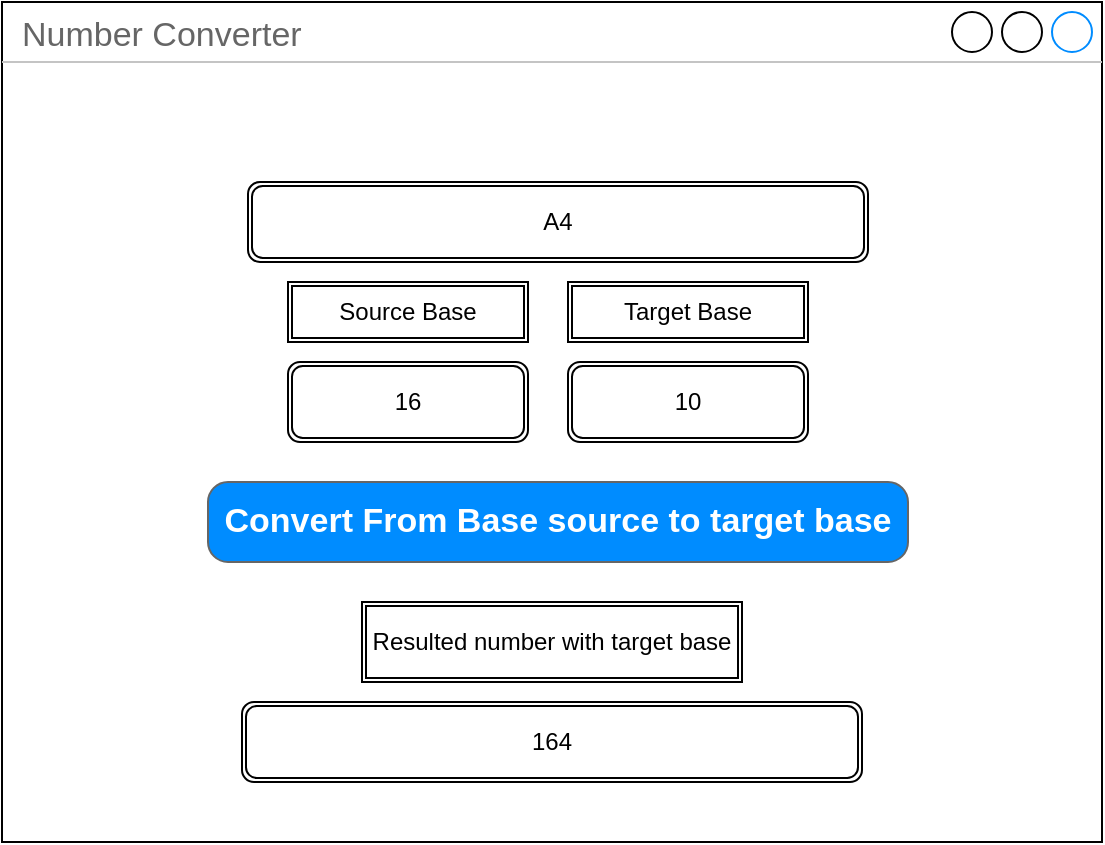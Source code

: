 <mxfile version="12.9.9" type="device"><diagram id="C5RBs43oDa-KdzZeNtuy" name="Page-1"><mxGraphModel dx="259" dy="806" grid="1" gridSize="10" guides="1" tooltips="1" connect="1" arrows="1" fold="1" page="1" pageScale="1" pageWidth="827" pageHeight="1169" math="0" shadow="0"><root><mxCell id="WIyWlLk6GJQsqaUBKTNV-0"/><mxCell id="WIyWlLk6GJQsqaUBKTNV-1" parent="WIyWlLk6GJQsqaUBKTNV-0"/><mxCell id="Om2MmyYEk58XegVdx8tt-31" value="Number Converter" style="strokeWidth=1;shadow=0;dashed=0;align=center;html=1;shape=mxgraph.mockup.containers.window;align=left;verticalAlign=top;spacingLeft=8;strokeColor2=#008cff;strokeColor3=#c4c4c4;fontColor=#666666;mainText=;fontSize=17;labelBackgroundColor=none;" parent="WIyWlLk6GJQsqaUBKTNV-1" vertex="1"><mxGeometry x="960" y="30" width="550" height="420" as="geometry"/></mxCell><mxCell id="Om2MmyYEk58XegVdx8tt-32" value="Source Base" style="shape=ext;double=1;rounded=0;whiteSpace=wrap;html=1;" parent="WIyWlLk6GJQsqaUBKTNV-1" vertex="1"><mxGeometry x="1103" y="170" width="120" height="30" as="geometry"/></mxCell><mxCell id="Om2MmyYEk58XegVdx8tt-33" value="Target Base" style="shape=ext;double=1;rounded=0;whiteSpace=wrap;html=1;" parent="WIyWlLk6GJQsqaUBKTNV-1" vertex="1"><mxGeometry x="1243" y="170" width="120" height="30" as="geometry"/></mxCell><mxCell id="Om2MmyYEk58XegVdx8tt-35" value="A4" style="shape=ext;double=1;rounded=1;whiteSpace=wrap;html=1;" parent="WIyWlLk6GJQsqaUBKTNV-1" vertex="1"><mxGeometry x="1083" y="120" width="310" height="40" as="geometry"/></mxCell><mxCell id="Om2MmyYEk58XegVdx8tt-38" value="164" style="shape=ext;double=1;rounded=1;whiteSpace=wrap;html=1;" parent="WIyWlLk6GJQsqaUBKTNV-1" vertex="1"><mxGeometry x="1080" y="380" width="310" height="40" as="geometry"/></mxCell><mxCell id="Om2MmyYEk58XegVdx8tt-39" value="16" style="shape=ext;double=1;rounded=1;whiteSpace=wrap;html=1;" parent="WIyWlLk6GJQsqaUBKTNV-1" vertex="1"><mxGeometry x="1103" y="210" width="120" height="40" as="geometry"/></mxCell><mxCell id="Om2MmyYEk58XegVdx8tt-40" value="10" style="shape=ext;double=1;rounded=1;whiteSpace=wrap;html=1;" parent="WIyWlLk6GJQsqaUBKTNV-1" vertex="1"><mxGeometry x="1243" y="210" width="120" height="40" as="geometry"/></mxCell><mxCell id="Om2MmyYEk58XegVdx8tt-41" value="Resulted number with target base" style="shape=ext;double=1;rounded=0;whiteSpace=wrap;html=1;" parent="WIyWlLk6GJQsqaUBKTNV-1" vertex="1"><mxGeometry x="1140" y="330" width="190" height="40" as="geometry"/></mxCell><mxCell id="Om2MmyYEk58XegVdx8tt-42" value="Convert From Base source to target base" style="strokeWidth=1;shadow=0;dashed=0;align=center;html=1;shape=mxgraph.mockup.buttons.button;strokeColor=#666666;fontColor=#ffffff;mainText=;buttonStyle=round;fontSize=17;fontStyle=1;fillColor=#008cff;whiteSpace=wrap;" parent="WIyWlLk6GJQsqaUBKTNV-1" vertex="1"><mxGeometry x="1063" y="270" width="350" height="40" as="geometry"/></mxCell></root></mxGraphModel></diagram></mxfile>